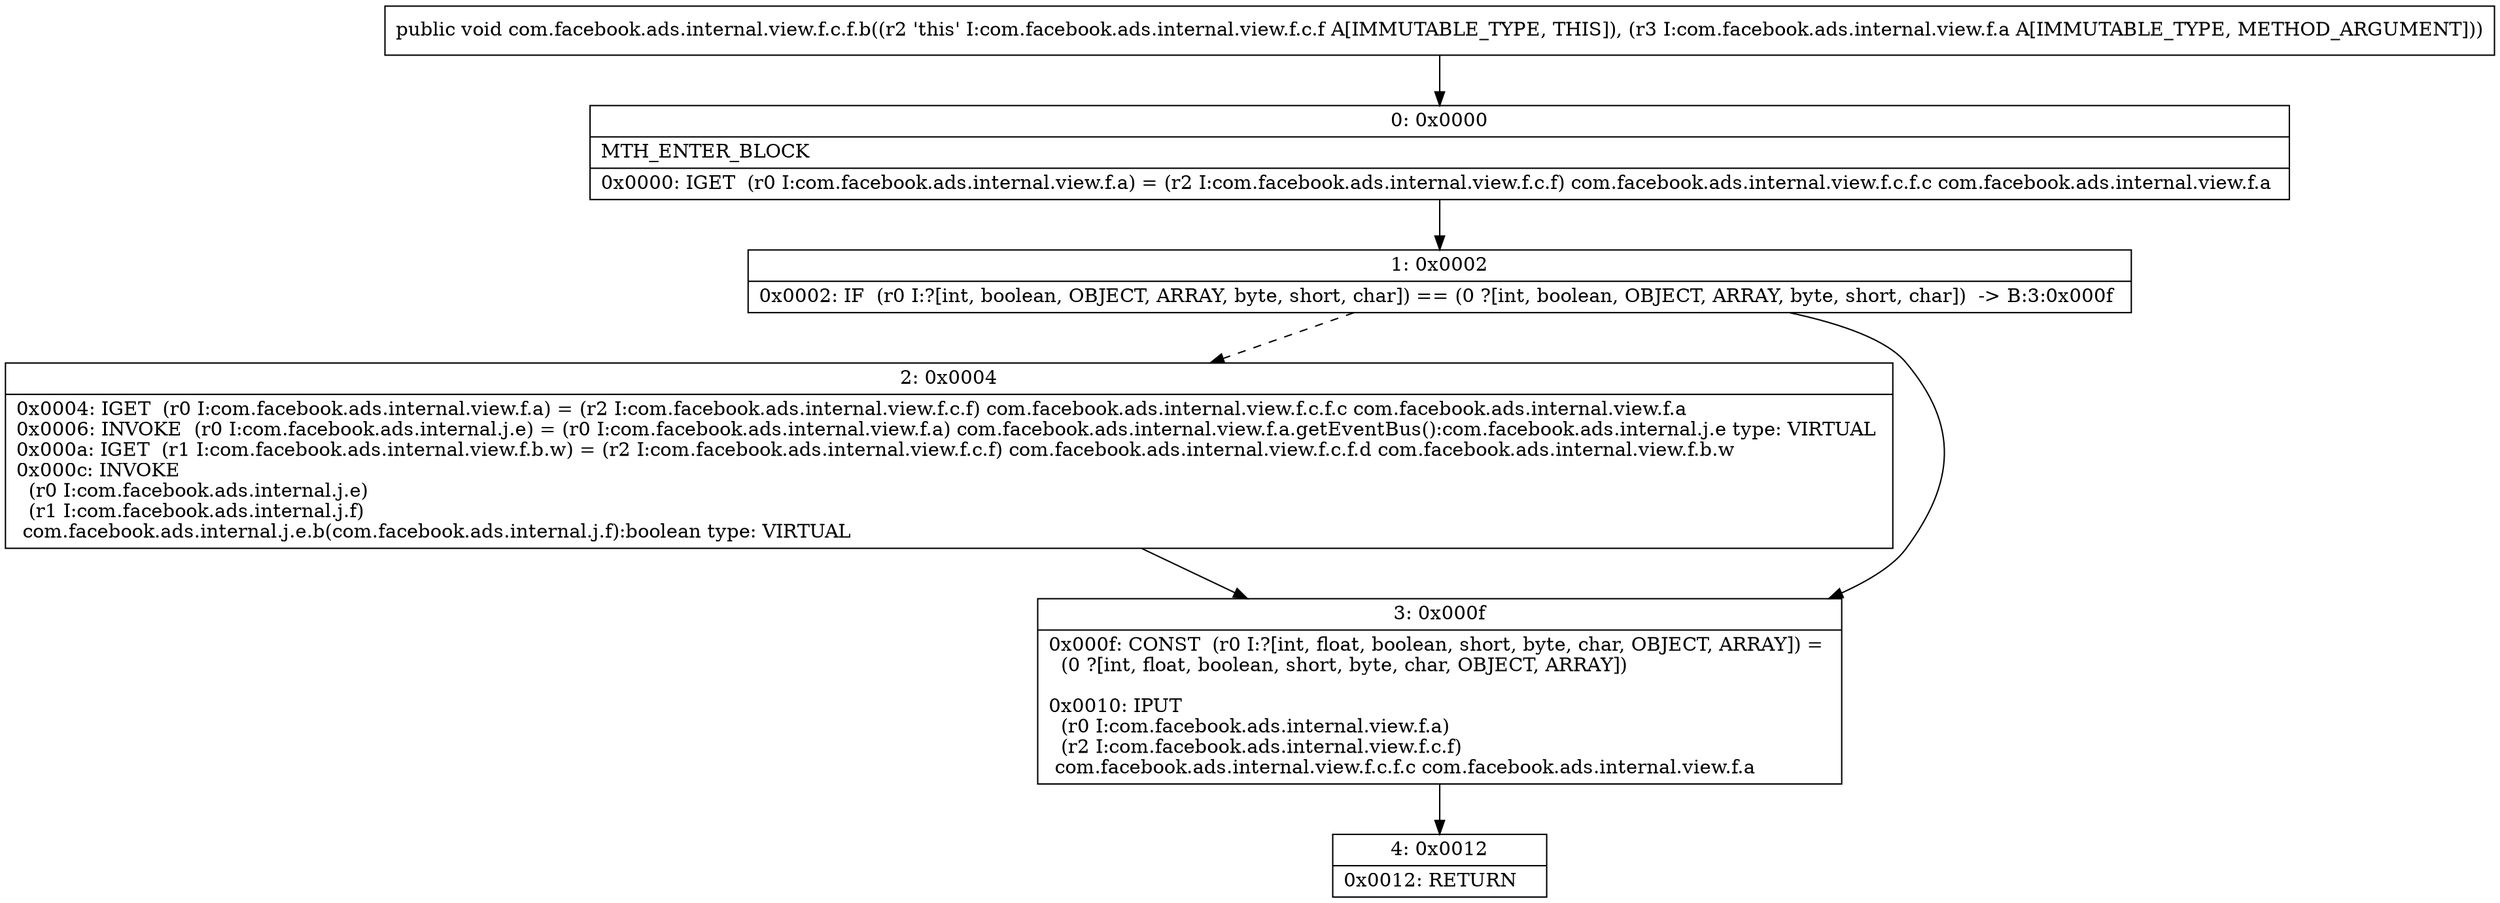 digraph "CFG forcom.facebook.ads.internal.view.f.c.f.b(Lcom\/facebook\/ads\/internal\/view\/f\/a;)V" {
Node_0 [shape=record,label="{0\:\ 0x0000|MTH_ENTER_BLOCK\l|0x0000: IGET  (r0 I:com.facebook.ads.internal.view.f.a) = (r2 I:com.facebook.ads.internal.view.f.c.f) com.facebook.ads.internal.view.f.c.f.c com.facebook.ads.internal.view.f.a \l}"];
Node_1 [shape=record,label="{1\:\ 0x0002|0x0002: IF  (r0 I:?[int, boolean, OBJECT, ARRAY, byte, short, char]) == (0 ?[int, boolean, OBJECT, ARRAY, byte, short, char])  \-\> B:3:0x000f \l}"];
Node_2 [shape=record,label="{2\:\ 0x0004|0x0004: IGET  (r0 I:com.facebook.ads.internal.view.f.a) = (r2 I:com.facebook.ads.internal.view.f.c.f) com.facebook.ads.internal.view.f.c.f.c com.facebook.ads.internal.view.f.a \l0x0006: INVOKE  (r0 I:com.facebook.ads.internal.j.e) = (r0 I:com.facebook.ads.internal.view.f.a) com.facebook.ads.internal.view.f.a.getEventBus():com.facebook.ads.internal.j.e type: VIRTUAL \l0x000a: IGET  (r1 I:com.facebook.ads.internal.view.f.b.w) = (r2 I:com.facebook.ads.internal.view.f.c.f) com.facebook.ads.internal.view.f.c.f.d com.facebook.ads.internal.view.f.b.w \l0x000c: INVOKE  \l  (r0 I:com.facebook.ads.internal.j.e)\l  (r1 I:com.facebook.ads.internal.j.f)\l com.facebook.ads.internal.j.e.b(com.facebook.ads.internal.j.f):boolean type: VIRTUAL \l}"];
Node_3 [shape=record,label="{3\:\ 0x000f|0x000f: CONST  (r0 I:?[int, float, boolean, short, byte, char, OBJECT, ARRAY]) = \l  (0 ?[int, float, boolean, short, byte, char, OBJECT, ARRAY])\l \l0x0010: IPUT  \l  (r0 I:com.facebook.ads.internal.view.f.a)\l  (r2 I:com.facebook.ads.internal.view.f.c.f)\l com.facebook.ads.internal.view.f.c.f.c com.facebook.ads.internal.view.f.a \l}"];
Node_4 [shape=record,label="{4\:\ 0x0012|0x0012: RETURN   \l}"];
MethodNode[shape=record,label="{public void com.facebook.ads.internal.view.f.c.f.b((r2 'this' I:com.facebook.ads.internal.view.f.c.f A[IMMUTABLE_TYPE, THIS]), (r3 I:com.facebook.ads.internal.view.f.a A[IMMUTABLE_TYPE, METHOD_ARGUMENT])) }"];
MethodNode -> Node_0;
Node_0 -> Node_1;
Node_1 -> Node_2[style=dashed];
Node_1 -> Node_3;
Node_2 -> Node_3;
Node_3 -> Node_4;
}

